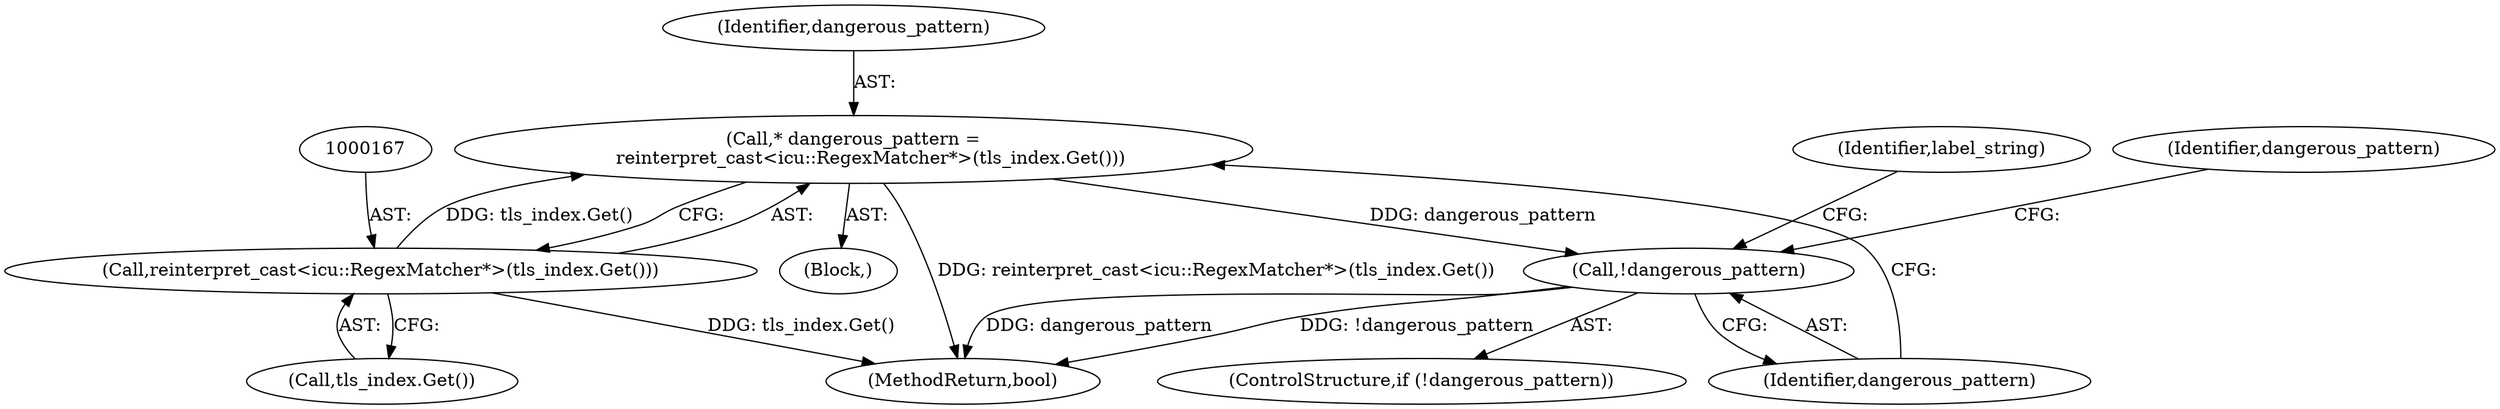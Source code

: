digraph "0_Chrome_08cb718ba7c3961c1006176c9faba0a5841ec792@pointer" {
"1000164" [label="(Call,* dangerous_pattern =\n      reinterpret_cast<icu::RegexMatcher*>(tls_index.Get()))"];
"1000166" [label="(Call,reinterpret_cast<icu::RegexMatcher*>(tls_index.Get()))"];
"1000170" [label="(Call,!dangerous_pattern)"];
"1000169" [label="(ControlStructure,if (!dangerous_pattern))"];
"1000102" [label="(Block,)"];
"1000164" [label="(Call,* dangerous_pattern =\n      reinterpret_cast<icu::RegexMatcher*>(tls_index.Get()))"];
"1000174" [label="(Identifier,dangerous_pattern)"];
"1000170" [label="(Call,!dangerous_pattern)"];
"1000168" [label="(Call,tls_index.Get())"];
"1000166" [label="(Call,reinterpret_cast<icu::RegexMatcher*>(tls_index.Get()))"];
"1000165" [label="(Identifier,dangerous_pattern)"];
"1000180" [label="(Identifier,label_string)"];
"1000171" [label="(Identifier,dangerous_pattern)"];
"1000184" [label="(MethodReturn,bool)"];
"1000164" -> "1000102"  [label="AST: "];
"1000164" -> "1000166"  [label="CFG: "];
"1000165" -> "1000164"  [label="AST: "];
"1000166" -> "1000164"  [label="AST: "];
"1000171" -> "1000164"  [label="CFG: "];
"1000164" -> "1000184"  [label="DDG: reinterpret_cast<icu::RegexMatcher*>(tls_index.Get())"];
"1000166" -> "1000164"  [label="DDG: tls_index.Get()"];
"1000164" -> "1000170"  [label="DDG: dangerous_pattern"];
"1000166" -> "1000168"  [label="CFG: "];
"1000167" -> "1000166"  [label="AST: "];
"1000168" -> "1000166"  [label="AST: "];
"1000166" -> "1000184"  [label="DDG: tls_index.Get()"];
"1000170" -> "1000169"  [label="AST: "];
"1000170" -> "1000171"  [label="CFG: "];
"1000171" -> "1000170"  [label="AST: "];
"1000174" -> "1000170"  [label="CFG: "];
"1000180" -> "1000170"  [label="CFG: "];
"1000170" -> "1000184"  [label="DDG: dangerous_pattern"];
"1000170" -> "1000184"  [label="DDG: !dangerous_pattern"];
}
